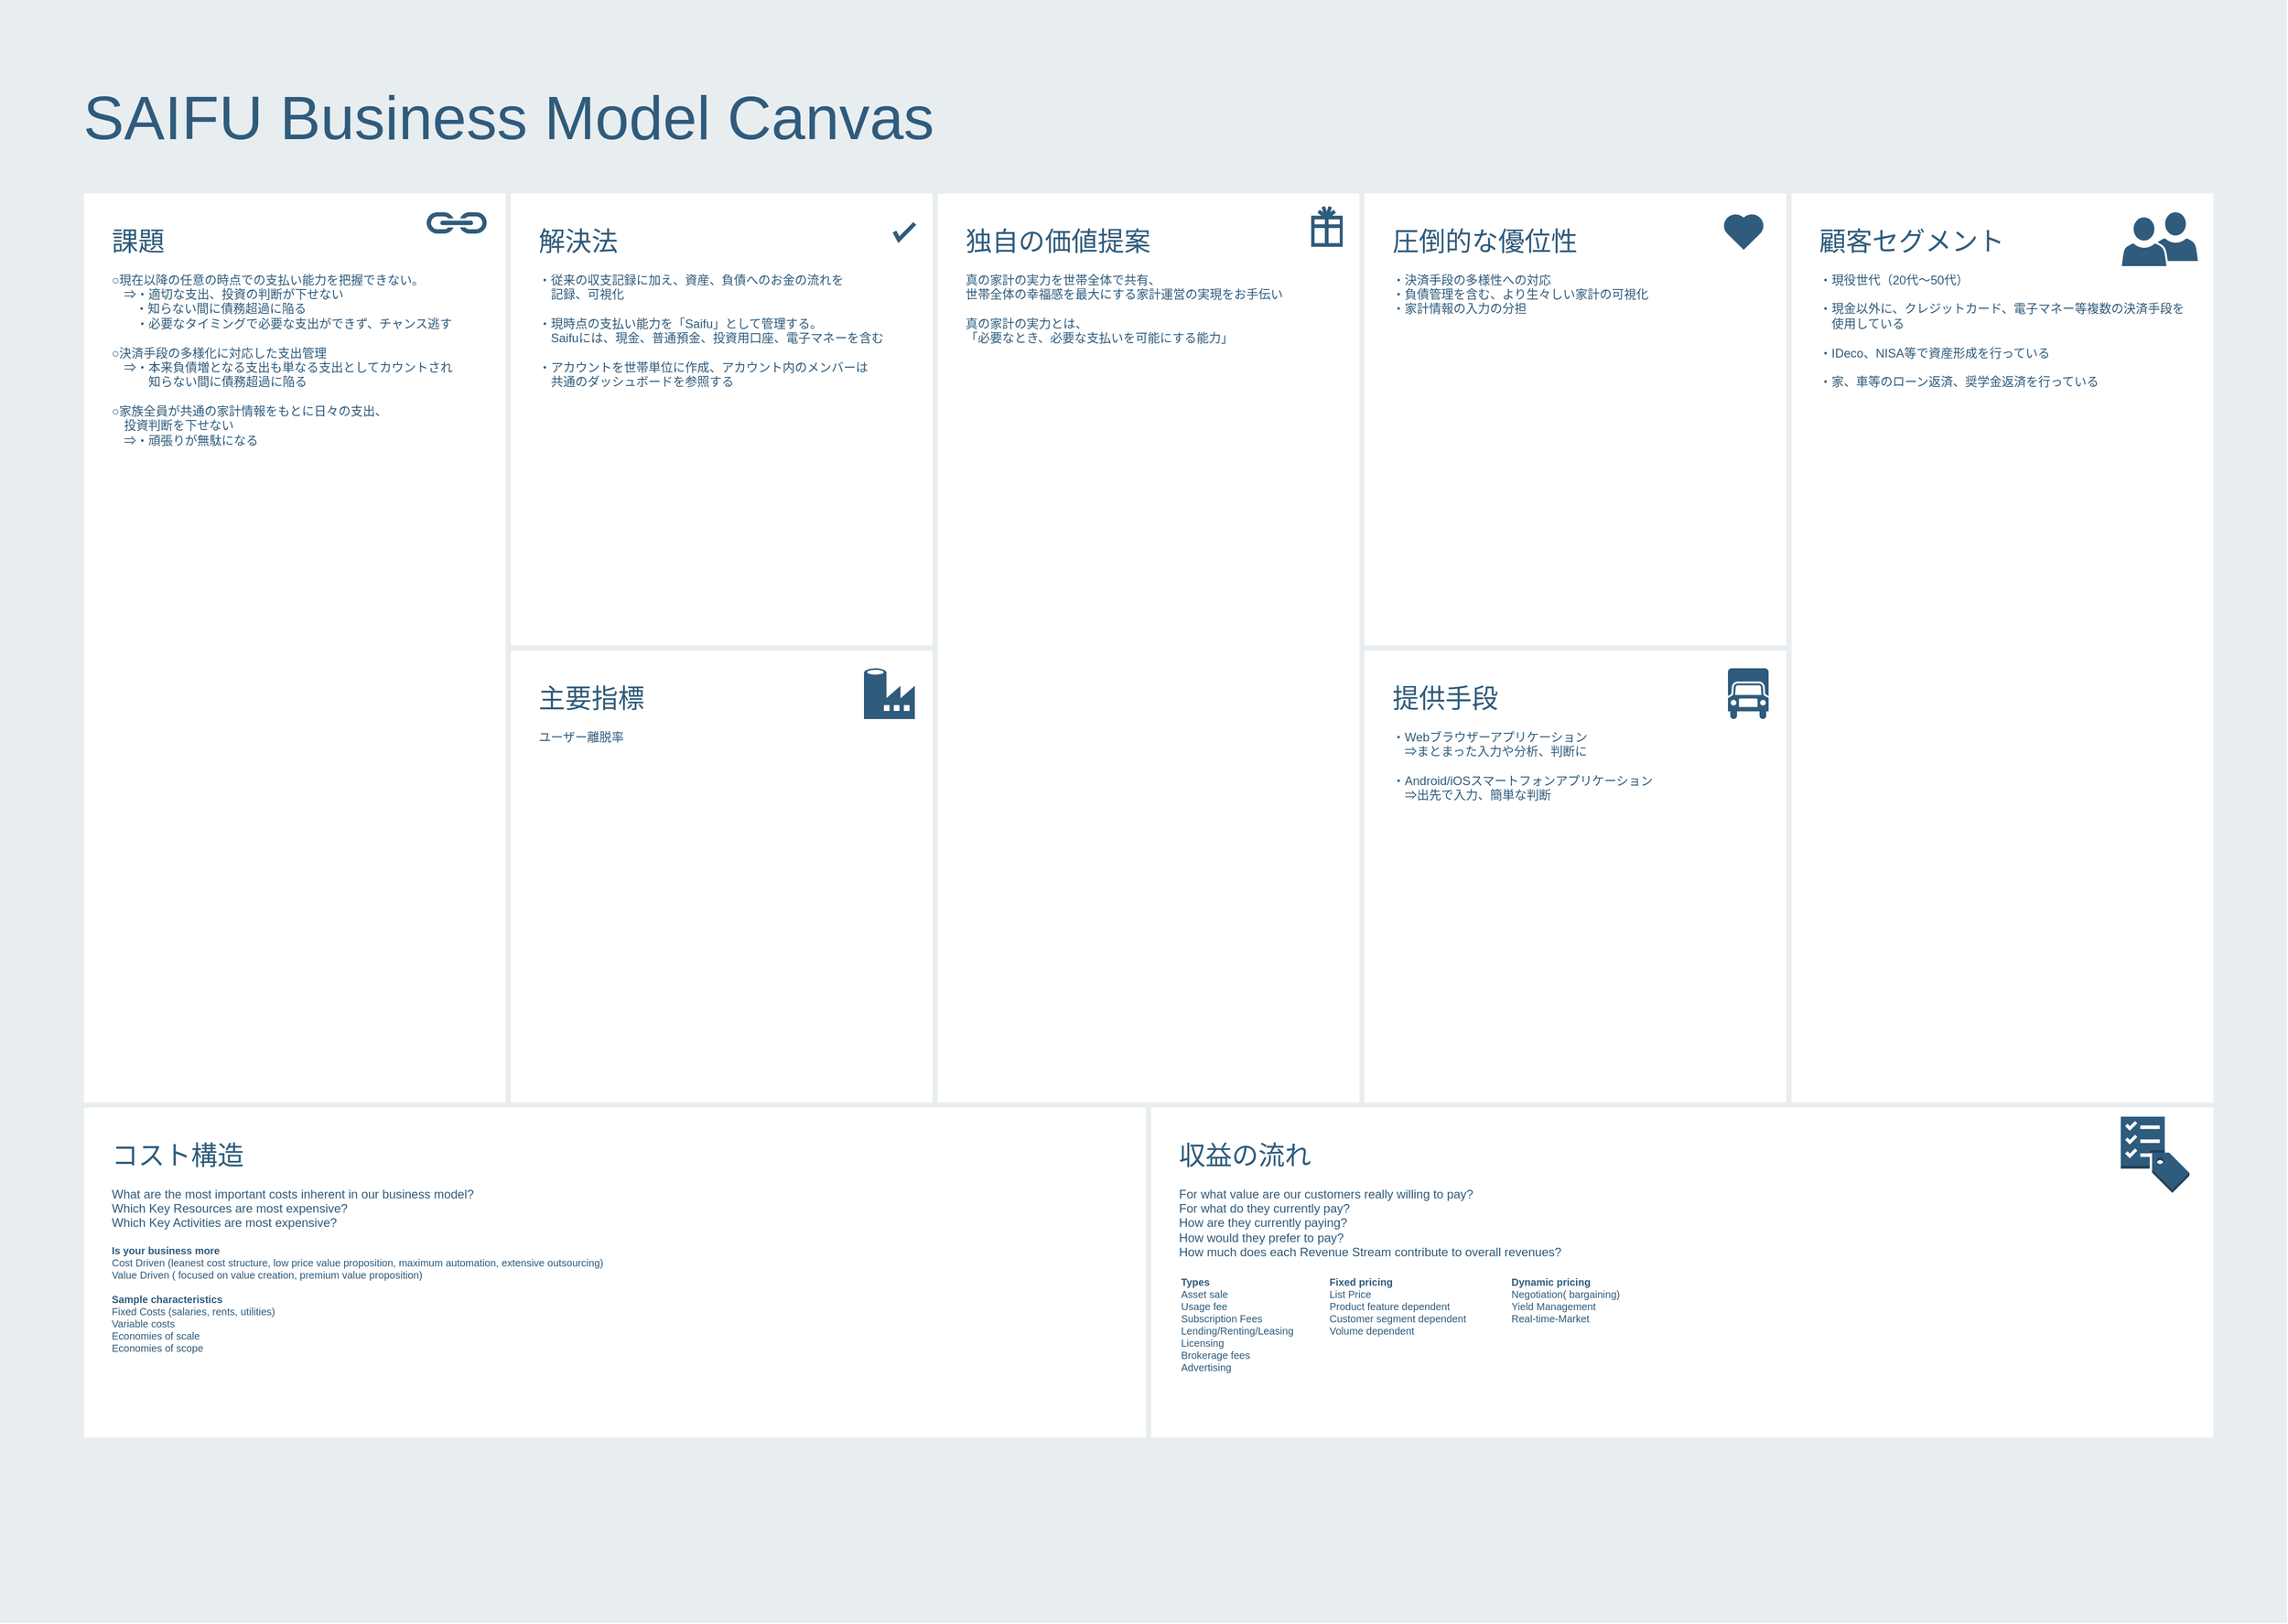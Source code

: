 <mxfile pages="3">
    <diagram id="PXbgpaWx_zOb6CSULYio" name="LeanCanvas">
        <mxGraphModel dx="1342" dy="499" grid="1" gridSize="10" guides="1" tooltips="1" connect="1" arrows="1" fold="1" page="1" pageScale="1" pageWidth="1169" pageHeight="827" math="0" shadow="0">
            <root>
                <mxCell id="Wdu5Wqdw0A0nMoDMASuV-0"/>
                <mxCell id="Wdu5Wqdw0A0nMoDMASuV-1" parent="Wdu5Wqdw0A0nMoDMASuV-0"/>
                <mxCell id="ozSw9ZhxZVdoF7WeQp9g-0" value="" style="rounded=0;whiteSpace=wrap;html=1;shadow=0;labelBackgroundColor=none;strokeColor=none;strokeWidth=3;fillColor=#e8edf0;fontSize=60;fontColor=#2F5B7C;align=left;" parent="Wdu5Wqdw0A0nMoDMASuV-1" vertex="1">
                    <mxGeometry x="20" y="20" width="2250" height="1598" as="geometry"/>
                </mxCell>
                <mxCell id="ozSw9ZhxZVdoF7WeQp9g-1" value="&lt;div style=&quot;font-size: 26px&quot;&gt;圧倒的な優位性&lt;/div&gt;&lt;div&gt;&lt;br&gt;&lt;/div&gt;&lt;div&gt;・決済手段の多様性への対応&lt;/div&gt;&lt;div&gt;・負債管理を含む、より生々しい家計の可視化&lt;/div&gt;&lt;div&gt;・家計情報の入力の分担&lt;/div&gt;&lt;div&gt;&lt;br&gt;&lt;/div&gt;" style="rounded=0;whiteSpace=wrap;html=1;shadow=0;labelBackgroundColor=none;strokeColor=#e8edf0;strokeWidth=5;fillColor=#ffffff;fontSize=12;fontColor=#2F5B7C;align=left;verticalAlign=top;spacing=30;" parent="Wdu5Wqdw0A0nMoDMASuV-1" vertex="1">
                    <mxGeometry x="1360" y="208" width="420" height="450" as="geometry"/>
                </mxCell>
                <mxCell id="ozSw9ZhxZVdoF7WeQp9g-2" value="&lt;font&gt;&lt;span style=&quot;font-size: 26px&quot;&gt;課題&lt;/span&gt;&lt;/font&gt;&lt;font style=&quot;font-size: 12px&quot;&gt;&lt;br&gt;&lt;br&gt;○現在以降の任意の時点での支払い能力を把握できない。&lt;br&gt;　⇒・適切な支出、投資の判断が下せない&lt;br&gt;&amp;nbsp; &amp;nbsp; &amp;nbsp; &amp;nbsp;・知らない間に債務超過に陥る&lt;br&gt;　　・必要なタイミングで必要な支出ができず、チャンス逃す&lt;br&gt;&lt;br&gt;○決済手段の多様化に対応した支出管理&lt;br&gt;　⇒・本来負債増となる支出も単なる支出としてカウントされ&lt;br&gt;　　　知らない間に債務超過に陥る&lt;br&gt;&lt;br&gt;○家族全員が共通の家計情報をもとに日々の支出、&lt;br&gt;　投資判断を下せない&lt;br&gt;　⇒・頑張りが無駄になる&lt;br&gt;&lt;/font&gt;" style="rounded=0;whiteSpace=wrap;html=1;shadow=0;labelBackgroundColor=none;strokeColor=#e8edf0;strokeWidth=5;fillColor=#ffffff;fontSize=12;fontColor=#2F5B7C;align=left;verticalAlign=top;spacing=30;" parent="Wdu5Wqdw0A0nMoDMASuV-1" vertex="1">
                    <mxGeometry x="100" y="208" width="420" height="900" as="geometry"/>
                </mxCell>
                <mxCell id="ozSw9ZhxZVdoF7WeQp9g-3" value="&lt;font&gt;&lt;span style=&quot;font-size: 26px&quot;&gt;解決法&lt;/span&gt;&lt;br style=&quot;font-size: 12px&quot;&gt;&lt;/font&gt;&lt;font&gt;&lt;br style=&quot;font-size: 12px&quot;&gt;&lt;div&gt;・従来の収支記録に加え、資産、負債へのお金の流れを&lt;/div&gt;&lt;div&gt;　記録、&lt;span&gt;可視化&lt;/span&gt;&lt;/div&gt;&lt;div&gt;&lt;span&gt;&lt;br&gt;&lt;/span&gt;&lt;/div&gt;&lt;div&gt;&lt;span&gt;・&lt;/span&gt;&lt;span&gt;現時点の支払い能力を「Saifu」として管理する。&lt;/span&gt;&lt;/div&gt;&lt;div&gt;&lt;span&gt;　Saifuには、現金、普通預金、投資用口座、電子マネーを含む&lt;/span&gt;&lt;/div&gt;&lt;div&gt;&lt;span&gt;&lt;br&gt;&lt;/span&gt;&lt;/div&gt;&lt;div&gt;・アカウントを世帯単位に作成、アカウント内のメンバーは&lt;/div&gt;&lt;div&gt;　共通のダッシュボードを参照する&lt;/div&gt;&lt;div&gt;&lt;span&gt;&lt;br&gt;&lt;/span&gt;&lt;/div&gt;&lt;div&gt;&lt;span&gt;&lt;br&gt;&lt;/span&gt;&lt;/div&gt;&lt;/font&gt;&lt;div&gt;&lt;br&gt;&lt;/div&gt;" style="rounded=0;whiteSpace=wrap;html=1;shadow=0;labelBackgroundColor=none;strokeColor=#e8edf0;strokeWidth=5;fillColor=#ffffff;fontSize=12;fontColor=#2F5B7C;align=left;verticalAlign=top;spacing=30;" parent="Wdu5Wqdw0A0nMoDMASuV-1" vertex="1">
                    <mxGeometry x="520" y="208" width="420" height="450" as="geometry"/>
                </mxCell>
                <mxCell id="ozSw9ZhxZVdoF7WeQp9g-4" value="&lt;div&gt;&lt;span style=&quot;font-size: 26px&quot;&gt;主要指標&lt;/span&gt;&lt;/div&gt;&lt;div&gt;&lt;br&gt;&lt;/div&gt;&lt;div&gt;ユーザー離脱率&lt;/div&gt;&lt;div&gt;&lt;br&gt;&lt;/div&gt;" style="rounded=0;whiteSpace=wrap;html=1;shadow=0;labelBackgroundColor=none;strokeColor=#e8edf0;strokeWidth=5;fillColor=#ffffff;fontSize=12;fontColor=#2F5B7C;align=left;verticalAlign=top;spacing=30;" parent="Wdu5Wqdw0A0nMoDMASuV-1" vertex="1">
                    <mxGeometry x="520" y="658" width="420" height="450" as="geometry"/>
                </mxCell>
                <mxCell id="ozSw9ZhxZVdoF7WeQp9g-5" value="&lt;div style=&quot;font-size: 26px&quot;&gt;独自の価値提案&lt;/div&gt;&lt;div&gt;&lt;br&gt;&lt;/div&gt;&lt;div&gt;真の家計の実力を世帯全体で共有、&lt;/div&gt;&lt;div&gt;世帯全体の幸福感を最大にする家計運営の実現をお手伝い&lt;/div&gt;&lt;div&gt;&lt;br&gt;&lt;/div&gt;&lt;div&gt;真の家計の実力とは、&lt;/div&gt;&lt;div&gt;「必要なとき、必要な支払いを可能にする能力」&lt;/div&gt;&lt;div&gt;&lt;br&gt;&lt;/div&gt;" style="rounded=0;whiteSpace=wrap;html=1;shadow=0;labelBackgroundColor=none;strokeColor=#e8edf0;strokeWidth=5;fillColor=#ffffff;fontSize=12;fontColor=#2F5B7C;align=left;verticalAlign=top;spacing=30;" parent="Wdu5Wqdw0A0nMoDMASuV-1" vertex="1">
                    <mxGeometry x="940" y="208" width="420" height="900" as="geometry"/>
                </mxCell>
                <mxCell id="ozSw9ZhxZVdoF7WeQp9g-6" value="&lt;div&gt;&lt;span style=&quot;font-size: 26px&quot;&gt;顧客セグメント&lt;/span&gt;&lt;/div&gt;&lt;div&gt;&lt;br&gt;&lt;/div&gt;&lt;div&gt;&lt;div&gt;・現役世代（20代〜50代）&lt;/div&gt;&lt;div&gt;&lt;br&gt;&lt;/div&gt;&lt;div&gt;・現金以外に、クレジットカード、電子マネー等複数の決済手段を&lt;/div&gt;&lt;div&gt;　使用している&lt;/div&gt;&lt;div&gt;&lt;br&gt;&lt;/div&gt;&lt;div&gt;・IDeco、NISA等で資産形成を行っている&lt;/div&gt;&lt;div&gt;&lt;br&gt;&lt;/div&gt;&lt;div&gt;・家、車等のローン返済、奨学金返済を行っている&lt;/div&gt;&lt;div&gt;&lt;br&gt;&lt;/div&gt;&lt;/div&gt;" style="rounded=0;whiteSpace=wrap;html=1;shadow=0;labelBackgroundColor=none;strokeColor=#e8edf0;strokeWidth=5;fillColor=#ffffff;fontSize=12;fontColor=#2F5B7C;align=left;verticalAlign=top;spacing=30;" parent="Wdu5Wqdw0A0nMoDMASuV-1" vertex="1">
                    <mxGeometry x="1780" y="208" width="420" height="900" as="geometry"/>
                </mxCell>
                <mxCell id="ozSw9ZhxZVdoF7WeQp9g-7" value="&lt;div&gt;&lt;span style=&quot;font-size: 26px&quot;&gt;提供手段&lt;/span&gt;&lt;/div&gt;&lt;div&gt;&lt;br&gt;&lt;/div&gt;&lt;div&gt;・Webブラウザーアプリケーション&lt;/div&gt;&lt;div&gt;　⇒まとまった入力や分析、判断に&lt;/div&gt;&lt;div&gt;&lt;br&gt;&lt;/div&gt;&lt;div&gt;・Android/iOSスマートフォンアプリケーション&lt;/div&gt;&lt;div&gt;　⇒出先で入力、簡単な判断&lt;/div&gt;" style="rounded=0;whiteSpace=wrap;html=1;shadow=0;labelBackgroundColor=none;strokeColor=#e8edf0;strokeWidth=5;fillColor=#ffffff;fontSize=12;fontColor=#2F5B7C;align=left;verticalAlign=top;spacing=30;" parent="Wdu5Wqdw0A0nMoDMASuV-1" vertex="1">
                    <mxGeometry x="1360" y="658" width="420" height="450" as="geometry"/>
                </mxCell>
                <mxCell id="ozSw9ZhxZVdoF7WeQp9g-8" value="&lt;div style=&quot;font-size: 26px&quot;&gt;コスト構造&lt;/div&gt;&lt;div&gt;&lt;br&gt;&lt;/div&gt;&lt;div&gt;What are the most important costs inherent in our business model?&lt;/div&gt;&lt;div&gt;Which Key Resources are most expensive?&lt;/div&gt;&lt;div&gt;Which Key Activities are most expensive?&lt;/div&gt;&lt;div&gt;&lt;br&gt;&lt;/div&gt;&lt;div style=&quot;font-size: 10px&quot;&gt;&lt;font style=&quot;font-size: 10px&quot;&gt;&lt;b&gt;Is your business more&lt;/b&gt;&lt;/font&gt;&lt;/div&gt;&lt;div style=&quot;font-size: 10px&quot;&gt;&lt;font style=&quot;font-size: 10px&quot;&gt;Cost Driven (leanest cost structure, low price value proposition, maximum automation, extensive outsourcing)&lt;/font&gt;&lt;/div&gt;&lt;div style=&quot;font-size: 10px&quot;&gt;&lt;font style=&quot;font-size: 10px&quot;&gt;Value Driven ( focused on value creation, premium value proposition)&lt;/font&gt;&lt;/div&gt;&lt;div style=&quot;font-size: 10px&quot;&gt;&lt;font style=&quot;font-size: 10px&quot;&gt;&lt;br&gt;&lt;/font&gt;&lt;/div&gt;&lt;div style=&quot;font-size: 10px&quot;&gt;&lt;font style=&quot;font-size: 10px&quot;&gt;&lt;b&gt;Sample characteristics&lt;/b&gt;&lt;/font&gt;&lt;/div&gt;&lt;div style=&quot;font-size: 10px&quot;&gt;&lt;font style=&quot;font-size: 10px&quot;&gt;Fixed Costs (salaries, rents, utilities)&lt;/font&gt;&lt;/div&gt;&lt;div style=&quot;font-size: 10px&quot;&gt;&lt;font style=&quot;font-size: 10px&quot;&gt;Variable costs&lt;/font&gt;&lt;/div&gt;&lt;div style=&quot;font-size: 10px&quot;&gt;&lt;font style=&quot;font-size: 10px&quot;&gt;Economies of scale&lt;/font&gt;&lt;/div&gt;&lt;div style=&quot;font-size: 10px&quot;&gt;&lt;font style=&quot;font-size: 10px&quot;&gt;Economies of scope&lt;/font&gt;&lt;/div&gt;" style="rounded=0;whiteSpace=wrap;html=1;shadow=0;labelBackgroundColor=none;strokeColor=#e8edf0;strokeWidth=5;fillColor=#ffffff;fontSize=12;fontColor=#2F5B7C;align=left;verticalAlign=top;spacing=30;" parent="Wdu5Wqdw0A0nMoDMASuV-1" vertex="1">
                    <mxGeometry x="100" y="1108" width="1050" height="330" as="geometry"/>
                </mxCell>
                <mxCell id="ozSw9ZhxZVdoF7WeQp9g-9" value="&lt;div style=&quot;font-size: 26px&quot;&gt;収益の流れ&lt;/div&gt;&lt;div&gt;&lt;br&gt;&lt;/div&gt;&lt;div&gt;For what value are our customers really willing to pay?&lt;/div&gt;&lt;div&gt;For what do they currently pay?&lt;/div&gt;&lt;div&gt;How are they currently paying?&lt;/div&gt;&lt;div&gt;How would they prefer to pay?&lt;/div&gt;&lt;div&gt;How much does each Revenue Stream contribute to overall revenues?&lt;/div&gt;" style="rounded=0;whiteSpace=wrap;html=1;shadow=0;labelBackgroundColor=none;strokeColor=#e8edf0;strokeWidth=5;fillColor=#ffffff;fontSize=12;fontColor=#2F5B7C;align=left;verticalAlign=top;spacing=30;" parent="Wdu5Wqdw0A0nMoDMASuV-1" vertex="1">
                    <mxGeometry x="1150" y="1108" width="1050" height="330" as="geometry"/>
                </mxCell>
                <mxCell id="ozSw9ZhxZVdoF7WeQp9g-10" value="SAIFU Business Model Canvas" style="text;html=1;resizable=0;points=[];autosize=1;align=left;verticalAlign=top;spacingTop=-4;fontSize=60;fontColor=#2F5B7C;" parent="Wdu5Wqdw0A0nMoDMASuV-1" vertex="1">
                    <mxGeometry x="100" y="98" width="850" height="70" as="geometry"/>
                </mxCell>
                <mxCell id="ozSw9ZhxZVdoF7WeQp9g-11" value="" style="html=1;verticalLabelPosition=bottom;labelBackgroundColor=#ffffff;verticalAlign=top;shadow=0;dashed=0;strokeWidth=4;shape=mxgraph.ios7.misc.check;strokeColor=#2F5B7C;fillColor=#ffffff;gradientColor=none;fontSize=12;fontColor=#2F5B7C;align=left;" parent="Wdu5Wqdw0A0nMoDMASuV-1" vertex="1">
                    <mxGeometry x="900" y="240" width="20" height="16" as="geometry"/>
                </mxCell>
                <mxCell id="ozSw9ZhxZVdoF7WeQp9g-12" value="" style="shape=mxgraph.signs.travel.present;html=1;fillColor=#2F5B7C;strokeColor=none;verticalLabelPosition=bottom;verticalAlign=top;align=center;shadow=0;labelBackgroundColor=none;fontSize=12;fontColor=#2F5B7C;" parent="Wdu5Wqdw0A0nMoDMASuV-1" vertex="1">
                    <mxGeometry x="1310" y="223" width="31" height="40" as="geometry"/>
                </mxCell>
                <mxCell id="ozSw9ZhxZVdoF7WeQp9g-13" value="" style="html=1;verticalLabelPosition=bottom;labelBackgroundColor=#ffffff;verticalAlign=top;strokeWidth=3;strokeColor=none;fillColor=#2F5B7C;shadow=0;dashed=0;shape=mxgraph.ios7.icons.heart;fontSize=12;fontColor=#2F5B7C;align=left;" parent="Wdu5Wqdw0A0nMoDMASuV-1" vertex="1">
                    <mxGeometry x="1715.0" y="230" width="41" height="36" as="geometry"/>
                </mxCell>
                <mxCell id="ozSw9ZhxZVdoF7WeQp9g-14" value="&lt;div style=&quot;font-size: 10px&quot;&gt;&lt;b&gt;Dynamic pricing&lt;/b&gt;&lt;/div&gt;&lt;div style=&quot;font-size: 10px&quot;&gt;Negotiation( bargaining)&lt;/div&gt;&lt;div style=&quot;font-size: 10px&quot;&gt;Yield Management&lt;/div&gt;&lt;div style=&quot;font-size: 10px&quot;&gt;Real-time-Market&lt;/div&gt;" style="text;html=1;resizable=0;points=[];autosize=1;align=left;verticalAlign=top;spacingTop=-4;fontSize=10;fontColor=#2F5B7C;" parent="Wdu5Wqdw0A0nMoDMASuV-1" vertex="1">
                    <mxGeometry x="1504.5" y="1274" width="120" height="50" as="geometry"/>
                </mxCell>
                <mxCell id="ozSw9ZhxZVdoF7WeQp9g-15" value="&lt;div style=&quot;font-size: 10px&quot;&gt;&lt;b&gt;Fixed pricing&lt;/b&gt;&lt;/div&gt;&lt;div style=&quot;font-size: 10px&quot;&gt;List Price&lt;/div&gt;&lt;div style=&quot;font-size: 10px&quot;&gt;Product feature dependent&lt;/div&gt;&lt;div style=&quot;font-size: 10px&quot;&gt;Customer segment dependent&lt;/div&gt;&lt;div style=&quot;font-size: 10px&quot;&gt;Volume dependent&lt;/div&gt;" style="text;html=1;resizable=0;points=[];autosize=1;align=left;verticalAlign=top;spacingTop=-4;fontSize=10;fontColor=#2F5B7C;" parent="Wdu5Wqdw0A0nMoDMASuV-1" vertex="1">
                    <mxGeometry x="1325.5" y="1274" width="150" height="60" as="geometry"/>
                </mxCell>
                <mxCell id="ozSw9ZhxZVdoF7WeQp9g-16" value="&lt;div style=&quot;font-size: 10px&quot;&gt;&lt;b&gt;Types&lt;/b&gt;&lt;/div&gt;&lt;div style=&quot;font-size: 10px&quot;&gt;Asset sale&lt;/div&gt;&lt;div style=&quot;font-size: 10px&quot;&gt;Usage fee&lt;/div&gt;&lt;div style=&quot;font-size: 10px&quot;&gt;Subscription Fees&lt;/div&gt;&lt;div style=&quot;font-size: 10px&quot;&gt;Lending/Renting/Leasing&lt;/div&gt;&lt;div style=&quot;font-size: 10px&quot;&gt;Licensing&lt;/div&gt;&lt;div style=&quot;font-size: 10px&quot;&gt;Brokerage fees&lt;/div&gt;&lt;div style=&quot;font-size: 10px&quot;&gt;Advertising&lt;/div&gt;" style="text;html=1;resizable=0;points=[];autosize=1;align=left;verticalAlign=top;spacingTop=-4;fontSize=10;fontColor=#2F5B7C;" parent="Wdu5Wqdw0A0nMoDMASuV-1" vertex="1">
                    <mxGeometry x="1180" y="1274" width="130" height="100" as="geometry"/>
                </mxCell>
                <mxCell id="ozSw9ZhxZVdoF7WeQp9g-17" value="" style="shadow=0;dashed=0;html=1;strokeColor=none;labelPosition=center;verticalLabelPosition=bottom;verticalAlign=top;shape=mxgraph.mscae.cloud.data_factory;fillColor=#2F5B7C;labelBackgroundColor=none;fontSize=10;fontColor=#2F5B7C;align=left;" parent="Wdu5Wqdw0A0nMoDMASuV-1" vertex="1">
                    <mxGeometry x="870" y="678" width="50" height="50" as="geometry"/>
                </mxCell>
                <mxCell id="ozSw9ZhxZVdoF7WeQp9g-18" value="" style="shape=mxgraph.signs.transportation.truck_6;html=1;fillColor=#2F5B7C;strokeColor=none;verticalLabelPosition=bottom;verticalAlign=top;align=center;shadow=0;labelBackgroundColor=none;fontSize=10;fontColor=#2F5B7C;aspect=fixed;" parent="Wdu5Wqdw0A0nMoDMASuV-1" vertex="1">
                    <mxGeometry x="1720" y="678" width="40" height="50" as="geometry"/>
                </mxCell>
                <mxCell id="ozSw9ZhxZVdoF7WeQp9g-19" value="" style="shape=image;html=1;verticalAlign=top;verticalLabelPosition=bottom;labelBackgroundColor=#ffffff;imageAspect=0;aspect=fixed;image=https://cdn4.iconfinder.com/data/icons/evil-icons-user-interface/64/price-128.png;shadow=0;strokeColor=#e8edf0;strokeWidth=3;fillColor=#2F5B7C;gradientColor=none;fontSize=10;fontColor=#2F5B7C;align=left;" parent="Wdu5Wqdw0A0nMoDMASuV-1" vertex="1">
                    <mxGeometry x="1084" y="1128" width="58" height="58" as="geometry"/>
                </mxCell>
                <mxCell id="ozSw9ZhxZVdoF7WeQp9g-20" value="" style="dashed=0;html=1;shape=mxgraph.aws3.checklist_cost;fillColor=#2F5B7C;gradientColor=none;shadow=0;labelBackgroundColor=none;strokeColor=none;strokeWidth=3;fontSize=10;fontColor=#2F5B7C;align=left;" parent="Wdu5Wqdw0A0nMoDMASuV-1" vertex="1">
                    <mxGeometry x="2106.5" y="1119.5" width="67.5" height="75" as="geometry"/>
                </mxCell>
                <mxCell id="ozSw9ZhxZVdoF7WeQp9g-21" value="" style="shadow=0;dashed=0;html=1;strokeColor=none;fillColor=#2F5B7C;labelPosition=center;verticalLabelPosition=bottom;verticalAlign=top;outlineConnect=0;shape=mxgraph.office.concepts.link;labelBackgroundColor=none;fontSize=10;fontColor=#000000;align=left;" parent="Wdu5Wqdw0A0nMoDMASuV-1" vertex="1">
                    <mxGeometry x="439" y="229" width="61" height="21" as="geometry"/>
                </mxCell>
                <mxCell id="ozSw9ZhxZVdoF7WeQp9g-22" value="" style="group" parent="Wdu5Wqdw0A0nMoDMASuV-1" vertex="1" connectable="0">
                    <mxGeometry x="2106.5" y="233" width="69" height="50" as="geometry"/>
                </mxCell>
                <mxCell id="ozSw9ZhxZVdoF7WeQp9g-23" value="" style="shadow=0;dashed=0;html=1;strokeColor=#FFFFFF;labelPosition=center;verticalLabelPosition=bottom;verticalAlign=top;outlineConnect=0;shape=mxgraph.office.users.user;fillColor=#2F5B7C;labelBackgroundColor=none;fontSize=10;fontColor=#000000;align=left;strokeWidth=2;" parent="ozSw9ZhxZVdoF7WeQp9g-22" vertex="1">
                    <mxGeometry x="31" y="-5" width="46" height="50" as="geometry"/>
                </mxCell>
                <mxCell id="ozSw9ZhxZVdoF7WeQp9g-24" value="" style="shadow=0;dashed=0;html=1;strokeColor=#FFFFFF;labelPosition=center;verticalLabelPosition=bottom;verticalAlign=top;outlineConnect=0;shape=mxgraph.office.users.user;fillColor=#2F5B7C;labelBackgroundColor=none;fontSize=10;fontColor=#000000;align=left;strokeWidth=2;" parent="ozSw9ZhxZVdoF7WeQp9g-22" vertex="1">
                    <mxGeometry width="46" height="50" as="geometry"/>
                </mxCell>
            </root>
        </mxGraphModel>
    </diagram>
    <diagram id="9fEFlt9d-dm433M7lzdT" name="UseCase">
        &#xa;        &#xa;&#xa;
        <mxGraphModel dx="1112" dy="620" grid="1" gridSize="10" guides="1" tooltips="1" connect="1" arrows="1" fold="1" page="1" pageScale="1" pageWidth="1169" pageHeight="827" math="0" shadow="0">
            &#xa;            &#xa;&#xa;
            <root>
                &#xa;                &#xa;&#xa;
                <mxCell id="z3kBNBNMOMFs_i7XtFFf-0"/>
                &#xa;                &#xa;&#xa;
                <mxCell id="z3kBNBNMOMFs_i7XtFFf-1" parent="z3kBNBNMOMFs_i7XtFFf-0"/>
                &#xa;                &#xa;&#xa;
            </root>
            &#xa;            &#xa;&#xa;
        </mxGraphModel>
        &#xa;        &#xa;&#xa;
    </diagram>
    <diagram id="ONdYT9s7rSgk7rah6Qt1" name="Architecture">
        &#xa;        &#xa;&#xa;
        <mxGraphModel dx="1112" dy="620" grid="1" gridSize="10" guides="1" tooltips="1" connect="1" arrows="1" fold="1" page="1" pageScale="1" pageWidth="1654" pageHeight="1169" math="0" shadow="0">
            &#xa;            &#xa;&#xa;
            <root>
                &#xa;                &#xa;&#xa;
                <mxCell id="bAZ_vhNBRbsB0IEPVNS5-0"/>
                &#xa;                &#xa;&#xa;
                <mxCell id="bAZ_vhNBRbsB0IEPVNS5-1" parent="bAZ_vhNBRbsB0IEPVNS5-0"/>
                &#xa;                &#xa;&#xa;
            </root>
            &#xa;            &#xa;&#xa;
        </mxGraphModel>
        &#xa;        &#xa;&#xa;
    </diagram>
    <diagram id="FkctUXYuM5iIVwWejlsI" name="ScreenTransition">
        &#xa;
        <mxGraphModel dx="1102" dy="499" grid="1" gridSize="10" guides="1" tooltips="1" connect="1" arrows="1" fold="1" page="1" pageScale="1" pageWidth="1169" pageHeight="1654" math="0" shadow="0">
            &#xa;
            <root>
                &#xa;
                <mxCell id="KirR_vz-1is4Dw7YNNzK-0"/>
                &#xa;
                <mxCell id="KirR_vz-1is4Dw7YNNzK-1" parent="KirR_vz-1is4Dw7YNNzK-0"/>
                &#xa;
                <mxCell id="KirR_vz-1is4Dw7YNNzK-19" style="edgeStyle=elbowEdgeStyle;rounded=0;orthogonalLoop=1;jettySize=auto;html=1;exitX=1;exitY=0.5;exitDx=0;exitDy=0;exitPerimeter=0;entryX=0;entryY=0.5;entryDx=0;entryDy=0;entryPerimeter=0;" parent="KirR_vz-1is4Dw7YNNzK-1" source="KirR_vz-1is4Dw7YNNzK-2" target="KirR_vz-1is4Dw7YNNzK-4" edge="1">
                    &#xa;
                    <mxGeometry relative="1" as="geometry"/>
                    &#xa;
                </mxCell>
                &#xa;
                <mxCell id="KirR_vz-1is4Dw7YNNzK-20" style="edgeStyle=none;rounded=0;orthogonalLoop=1;jettySize=auto;html=1;exitX=1;exitY=0.5;exitDx=0;exitDy=0;exitPerimeter=0;entryX=0;entryY=0.5;entryDx=0;entryDy=0;entryPerimeter=0;" parent="KirR_vz-1is4Dw7YNNzK-1" source="KirR_vz-1is4Dw7YNNzK-2" target="KirR_vz-1is4Dw7YNNzK-8" edge="1">
                    &#xa;
                    <mxGeometry relative="1" as="geometry"/>
                    &#xa;
                </mxCell>
                &#xa;
                <mxCell id="KirR_vz-1is4Dw7YNNzK-2" value="Landing Page" style="html=1;strokeColor=none;fillColor=#0079D6;labelPosition=center;verticalLabelPosition=middle;verticalAlign=top;align=center;fontSize=12;outlineConnect=0;spacingTop=-6;fontColor=#FFFFFF;shape=mxgraph.sitemap.page;" parent="KirR_vz-1is4Dw7YNNzK-1" vertex="1">
                    &#xa;
                    <mxGeometry x="120" y="340" width="120" height="70" as="geometry"/>
                    &#xa;
                </mxCell>
                &#xa;
                <mxCell id="KirR_vz-1is4Dw7YNNzK-4" value="SignIn" style="html=1;strokeColor=none;fillColor=#0079D6;labelPosition=center;verticalLabelPosition=middle;verticalAlign=top;align=center;fontSize=12;outlineConnect=0;spacingTop=-6;fontColor=#FFFFFF;shape=mxgraph.sitemap.login;" parent="KirR_vz-1is4Dw7YNNzK-1" vertex="1">
                    &#xa;
                    <mxGeometry x="320" y="490" width="120" height="70" as="geometry"/>
                    &#xa;
                </mxCell>
                &#xa;
                <mxCell id="KirR_vz-1is4Dw7YNNzK-5" value="Home" style="html=1;strokeColor=none;fillColor=#0079D6;labelPosition=center;verticalLabelPosition=middle;verticalAlign=top;align=center;fontSize=12;outlineConnect=0;spacingTop=-6;fontColor=#FFFFFF;shape=mxgraph.sitemap.home;" parent="KirR_vz-1is4Dw7YNNzK-1" vertex="1">
                    &#xa;
                    <mxGeometry x="520" y="490" width="120" height="70" as="geometry"/>
                    &#xa;
                </mxCell>
                &#xa;
                <mxCell id="KirR_vz-1is4Dw7YNNzK-6" value="Income Record Edit" style="html=1;strokeColor=none;fillColor=#0079D6;labelPosition=center;verticalLabelPosition=middle;verticalAlign=top;align=center;fontSize=12;outlineConnect=0;spacingTop=-6;fontColor=#FFFFFF;shape=mxgraph.sitemap.form;" parent="KirR_vz-1is4Dw7YNNzK-1" vertex="1">
                    &#xa;
                    <mxGeometry x="920" y="170" width="120" height="70" as="geometry"/>
                    &#xa;
                </mxCell>
                &#xa;
                <mxCell id="KirR_vz-1is4Dw7YNNzK-7" value="Income Dashboard" style="html=1;strokeColor=none;fillColor=#0079D6;labelPosition=center;verticalLabelPosition=middle;verticalAlign=top;align=center;fontSize=12;outlineConnect=0;spacingTop=-6;fontColor=#FFFFFF;shape=mxgraph.sitemap.chart;" parent="KirR_vz-1is4Dw7YNNzK-1" vertex="1">
                    &#xa;
                    <mxGeometry x="720" y="124" width="120" height="70" as="geometry"/>
                    &#xa;
                </mxCell>
                &#xa;
                <mxCell id="KirR_vz-1is4Dw7YNNzK-8" value="SignUp" style="html=1;strokeColor=none;fillColor=#0079D6;labelPosition=center;verticalLabelPosition=middle;verticalAlign=top;align=center;fontSize=12;outlineConnect=0;spacingTop=-6;fontColor=#FFFFFF;shape=mxgraph.sitemap.form;" parent="KirR_vz-1is4Dw7YNNzK-1" vertex="1">
                    &#xa;
                    <mxGeometry x="320" y="340" width="120" height="70" as="geometry"/>
                    &#xa;
                </mxCell>
                &#xa;
                <mxCell id="KirR_vz-1is4Dw7YNNzK-9" value="Expense Category Edit" style="html=1;strokeColor=none;fillColor=#0079D6;labelPosition=center;verticalLabelPosition=middle;verticalAlign=top;align=center;fontSize=12;outlineConnect=0;spacingTop=-6;fontColor=#FFFFFF;shape=mxgraph.sitemap.form;" parent="KirR_vz-1is4Dw7YNNzK-1" vertex="1">
                    &#xa;
                    <mxGeometry x="920" y="260" width="120" height="70" as="geometry"/>
                    &#xa;
                </mxCell>
                &#xa;
                <mxCell id="KirR_vz-1is4Dw7YNNzK-10" value="Expense Dashboard" style="html=1;strokeColor=none;fillColor=#0079D6;labelPosition=center;verticalLabelPosition=middle;verticalAlign=top;align=center;fontSize=12;outlineConnect=0;spacingTop=-6;fontColor=#FFFFFF;shape=mxgraph.sitemap.chart;" parent="KirR_vz-1is4Dw7YNNzK-1" vertex="1">
                    &#xa;
                    <mxGeometry x="720" y="300" width="120" height="70" as="geometry"/>
                    &#xa;
                </mxCell>
                &#xa;
                <mxCell id="KirR_vz-1is4Dw7YNNzK-11" value="Asset Item Edit" style="html=1;strokeColor=none;fillColor=#0079D6;labelPosition=center;verticalLabelPosition=middle;verticalAlign=top;align=center;fontSize=12;outlineConnect=0;spacingTop=-6;fontColor=#FFFFFF;shape=mxgraph.sitemap.form;" parent="KirR_vz-1is4Dw7YNNzK-1" vertex="1">
                    &#xa;
                    <mxGeometry x="920" y="640" width="120" height="70" as="geometry"/>
                    &#xa;
                </mxCell>
                &#xa;
                <mxCell id="KirR_vz-1is4Dw7YNNzK-12" value="Asset Dashboard" style="html=1;strokeColor=none;fillColor=#0079D6;labelPosition=center;verticalLabelPosition=middle;verticalAlign=top;align=center;fontSize=12;outlineConnect=0;spacingTop=-6;fontColor=#FFFFFF;shape=mxgraph.sitemap.chart;" parent="KirR_vz-1is4Dw7YNNzK-1" vertex="1">
                    &#xa;
                    <mxGeometry x="720" y="734" width="120" height="70" as="geometry"/>
                    &#xa;
                </mxCell>
                &#xa;
                <mxCell id="KirR_vz-1is4Dw7YNNzK-13" value="Debt Record Edit" style="html=1;strokeColor=none;fillColor=#0079D6;labelPosition=center;verticalLabelPosition=middle;verticalAlign=top;align=center;fontSize=12;outlineConnect=0;spacingTop=-6;fontColor=#FFFFFF;shape=mxgraph.sitemap.form;" parent="KirR_vz-1is4Dw7YNNzK-1" vertex="1">
                    &#xa;
                    <mxGeometry x="920" y="1103" width="120" height="70" as="geometry"/>
                    &#xa;
                </mxCell>
                &#xa;
                <mxCell id="KirR_vz-1is4Dw7YNNzK-14" value="Debt Dashboard" style="html=1;strokeColor=none;fillColor=#0079D6;labelPosition=center;verticalLabelPosition=middle;verticalAlign=top;align=center;fontSize=12;outlineConnect=0;spacingTop=-6;fontColor=#FFFFFF;shape=mxgraph.sitemap.chart;" parent="KirR_vz-1is4Dw7YNNzK-1" vertex="1">
                    &#xa;
                    <mxGeometry x="720" y="1013" width="120" height="70" as="geometry"/>
                    &#xa;
                </mxCell>
                &#xa;
                <mxCell id="KirR_vz-1is4Dw7YNNzK-15" value="Settings" style="html=1;strokeColor=none;fillColor=#0079D6;labelPosition=center;verticalLabelPosition=middle;verticalAlign=top;align=center;fontSize=12;outlineConnect=0;spacingTop=-6;fontColor=#FFFFFF;shape=mxgraph.sitemap.settings;" parent="KirR_vz-1is4Dw7YNNzK-1" vertex="1">
                    &#xa;
                    <mxGeometry x="720" y="1300" width="120" height="70" as="geometry"/>
                    &#xa;
                </mxCell>
                &#xa;
                <mxCell id="KirR_vz-1is4Dw7YNNzK-16" value="Saifu Record Edit" style="html=1;strokeColor=none;fillColor=#0079D6;labelPosition=center;verticalLabelPosition=middle;verticalAlign=top;align=center;fontSize=12;outlineConnect=0;spacingTop=-6;fontColor=#FFFFFF;shape=mxgraph.sitemap.form;" parent="KirR_vz-1is4Dw7YNNzK-1" vertex="1">
                    &#xa;
                    <mxGeometry x="920" y="540" width="120" height="70" as="geometry"/>
                    &#xa;
                </mxCell>
                &#xa;
                <mxCell id="KirR_vz-1is4Dw7YNNzK-17" value="Safiu Dashboard" style="html=1;strokeColor=none;fillColor=#0079D6;labelPosition=center;verticalLabelPosition=middle;verticalAlign=top;align=center;fontSize=12;outlineConnect=0;spacingTop=-6;fontColor=#FFFFFF;shape=mxgraph.sitemap.chart;" parent="KirR_vz-1is4Dw7YNNzK-1" vertex="1">
                    &#xa;
                    <mxGeometry x="720" y="490" width="120" height="70" as="geometry"/>
                    &#xa;
                </mxCell>
                &#xa;
                <mxCell id="KirR_vz-1is4Dw7YNNzK-21" style="edgeStyle=elbowEdgeStyle;rounded=0;orthogonalLoop=1;jettySize=auto;html=1;exitX=1;exitY=0.5;exitDx=0;exitDy=0;exitPerimeter=0;entryX=0;entryY=0.5;entryDx=0;entryDy=0;entryPerimeter=0;" parent="KirR_vz-1is4Dw7YNNzK-1" source="KirR_vz-1is4Dw7YNNzK-4" target="KirR_vz-1is4Dw7YNNzK-5" edge="1">
                    &#xa;
                    <mxGeometry relative="1" as="geometry">
                        &#xa;
                        <mxPoint x="230" y="425" as="sourcePoint"/>
                        &#xa;
                        <mxPoint x="310" y="535" as="targetPoint"/>
                        &#xa;
                    </mxGeometry>
                    &#xa;
                </mxCell>
                &#xa;
                <mxCell id="KirR_vz-1is4Dw7YNNzK-22" style="edgeStyle=elbowEdgeStyle;rounded=0;orthogonalLoop=1;jettySize=auto;html=1;exitX=1;exitY=0.5;exitDx=0;exitDy=0;exitPerimeter=0;entryX=0;entryY=0.5;entryDx=0;entryDy=0;entryPerimeter=0;" parent="KirR_vz-1is4Dw7YNNzK-1" source="KirR_vz-1is4Dw7YNNzK-5" target="KirR_vz-1is4Dw7YNNzK-15" edge="1">
                    &#xa;
                    <mxGeometry relative="1" as="geometry">
                        &#xa;
                        <mxPoint x="450" y="175" as="sourcePoint"/>
                        &#xa;
                        <mxPoint x="530" y="175" as="targetPoint"/>
                        &#xa;
                    </mxGeometry>
                    &#xa;
                </mxCell>
                &#xa;
                <mxCell id="KirR_vz-1is4Dw7YNNzK-23" style="edgeStyle=elbowEdgeStyle;rounded=0;orthogonalLoop=1;jettySize=auto;html=1;exitX=1;exitY=0.5;exitDx=0;exitDy=0;exitPerimeter=0;entryX=0;entryY=0.5;entryDx=0;entryDy=0;entryPerimeter=0;" parent="KirR_vz-1is4Dw7YNNzK-1" source="KirR_vz-1is4Dw7YNNzK-5" target="KirR_vz-1is4Dw7YNNzK-7" edge="1">
                    &#xa;
                    <mxGeometry relative="1" as="geometry">
                        &#xa;
                        <mxPoint x="650" y="175" as="sourcePoint"/>
                        &#xa;
                        <mxPoint x="730" y="754" as="targetPoint"/>
                        &#xa;
                    </mxGeometry>
                    &#xa;
                </mxCell>
                &#xa;
                <mxCell id="KirR_vz-1is4Dw7YNNzK-24" style="edgeStyle=elbowEdgeStyle;rounded=0;orthogonalLoop=1;jettySize=auto;html=1;exitX=1;exitY=0.5;exitDx=0;exitDy=0;exitPerimeter=0;entryX=0;entryY=0.5;entryDx=0;entryDy=0;entryPerimeter=0;" parent="KirR_vz-1is4Dw7YNNzK-1" source="KirR_vz-1is4Dw7YNNzK-7" target="KirR_vz-1is4Dw7YNNzK-6" edge="1">
                    &#xa;
                    <mxGeometry relative="1" as="geometry">
                        &#xa;
                        <mxPoint x="650" y="235" as="sourcePoint"/>
                        &#xa;
                        <mxPoint x="730" y="125" as="targetPoint"/>
                        &#xa;
                    </mxGeometry>
                    &#xa;
                </mxCell>
                &#xa;
                <mxCell id="KirR_vz-1is4Dw7YNNzK-25" style="edgeStyle=elbowEdgeStyle;rounded=0;orthogonalLoop=1;jettySize=auto;html=1;exitX=1;exitY=0.5;exitDx=0;exitDy=0;exitPerimeter=0;entryX=0;entryY=0.5;entryDx=0;entryDy=0;entryPerimeter=0;" parent="KirR_vz-1is4Dw7YNNzK-1" source="KirR_vz-1is4Dw7YNNzK-5" target="KirR_vz-1is4Dw7YNNzK-10" edge="1">
                    &#xa;
                    <mxGeometry relative="1" as="geometry">
                        &#xa;
                        <mxPoint x="650" y="175" as="sourcePoint"/>
                        &#xa;
                        <mxPoint x="730" y="65" as="targetPoint"/>
                        &#xa;
                    </mxGeometry>
                    &#xa;
                </mxCell>
                &#xa;
                <mxCell id="KirR_vz-1is4Dw7YNNzK-26" style="edgeStyle=elbowEdgeStyle;rounded=0;orthogonalLoop=1;jettySize=auto;html=1;exitX=1;exitY=0.5;exitDx=0;exitDy=0;exitPerimeter=0;entryX=0;entryY=0.5;entryDx=0;entryDy=0;entryPerimeter=0;" parent="KirR_vz-1is4Dw7YNNzK-1" source="KirR_vz-1is4Dw7YNNzK-10" target="KirR_vz-1is4Dw7YNNzK-9" edge="1">
                    &#xa;
                    <mxGeometry relative="1" as="geometry">
                        &#xa;
                        <mxPoint x="660" y="520" as="sourcePoint"/>
                        &#xa;
                        <mxPoint x="740" y="410" as="targetPoint"/>
                        &#xa;
                    </mxGeometry>
                    &#xa;
                </mxCell>
                &#xa;
                <mxCell id="KirR_vz-1is4Dw7YNNzK-27" style="edgeStyle=elbowEdgeStyle;rounded=0;orthogonalLoop=1;jettySize=auto;html=1;exitX=1;exitY=0.5;exitDx=0;exitDy=0;exitPerimeter=0;entryX=0;entryY=0.5;entryDx=0;entryDy=0;entryPerimeter=0;" parent="KirR_vz-1is4Dw7YNNzK-1" source="KirR_vz-1is4Dw7YNNzK-12" target="KirR_vz-1is4Dw7YNNzK-11" edge="1">
                    &#xa;
                    <mxGeometry relative="1" as="geometry">
                        &#xa;
                        <mxPoint x="850" y="585" as="sourcePoint"/>
                        &#xa;
                        <mxPoint x="930" y="585" as="targetPoint"/>
                        &#xa;
                    </mxGeometry>
                    &#xa;
                </mxCell>
                &#xa;
                <mxCell id="KirR_vz-1is4Dw7YNNzK-28" value="Asset Record Edit" style="html=1;strokeColor=none;fillColor=#0079D6;labelPosition=center;verticalLabelPosition=middle;verticalAlign=top;align=center;fontSize=12;outlineConnect=0;spacingTop=-6;fontColor=#FFFFFF;shape=mxgraph.sitemap.form;" parent="KirR_vz-1is4Dw7YNNzK-1" vertex="1">
                    &#xa;
                    <mxGeometry x="920" y="824" width="120" height="70" as="geometry"/>
                    &#xa;
                </mxCell>
                &#xa;
                <mxCell id="KirR_vz-1is4Dw7YNNzK-29" style="edgeStyle=elbowEdgeStyle;rounded=0;orthogonalLoop=1;jettySize=auto;html=1;exitX=1;exitY=0.5;exitDx=0;exitDy=0;exitPerimeter=0;entryX=0;entryY=0.5;entryDx=0;entryDy=0;entryPerimeter=0;" parent="KirR_vz-1is4Dw7YNNzK-1" source="KirR_vz-1is4Dw7YNNzK-12" target="KirR_vz-1is4Dw7YNNzK-28" edge="1">
                    &#xa;
                    <mxGeometry relative="1" as="geometry">
                        &#xa;
                        <mxPoint x="850" y="715" as="sourcePoint"/>
                        &#xa;
                        <mxPoint x="930" y="685" as="targetPoint"/>
                        &#xa;
                    </mxGeometry>
                    &#xa;
                </mxCell>
                &#xa;
                <mxCell id="KirR_vz-1is4Dw7YNNzK-30" style="edgeStyle=elbowEdgeStyle;rounded=0;orthogonalLoop=1;jettySize=auto;html=1;exitX=1;exitY=0.5;exitDx=0;exitDy=0;exitPerimeter=0;" parent="KirR_vz-1is4Dw7YNNzK-1" source="KirR_vz-1is4Dw7YNNzK-5" target="KirR_vz-1is4Dw7YNNzK-12" edge="1">
                    &#xa;
                    <mxGeometry relative="1" as="geometry">
                        &#xa;
                        <mxPoint x="650" y="175" as="sourcePoint"/>
                        &#xa;
                        <mxPoint x="730" y="175" as="targetPoint"/>
                        &#xa;
                    </mxGeometry>
                    &#xa;
                </mxCell>
                &#xa;
                <mxCell id="KirR_vz-1is4Dw7YNNzK-31" style="edgeStyle=elbowEdgeStyle;rounded=0;orthogonalLoop=1;jettySize=auto;html=1;exitX=1;exitY=0.5;exitDx=0;exitDy=0;exitPerimeter=0;entryX=0;entryY=0.5;entryDx=0;entryDy=0;entryPerimeter=0;" parent="KirR_vz-1is4Dw7YNNzK-1" source="KirR_vz-1is4Dw7YNNzK-5" target="KirR_vz-1is4Dw7YNNzK-14" edge="1">
                    &#xa;
                    <mxGeometry relative="1" as="geometry">
                        &#xa;
                        <mxPoint x="650" y="175" as="sourcePoint"/>
                        &#xa;
                        <mxPoint x="730" y="325" as="targetPoint"/>
                        &#xa;
                    </mxGeometry>
                    &#xa;
                </mxCell>
                &#xa;
                <mxCell id="KirR_vz-1is4Dw7YNNzK-32" value="Debt Item Edit" style="html=1;strokeColor=none;fillColor=#0079D6;labelPosition=center;verticalLabelPosition=middle;verticalAlign=top;align=center;fontSize=12;outlineConnect=0;spacingTop=-6;fontColor=#FFFFFF;shape=mxgraph.sitemap.form;" parent="KirR_vz-1is4Dw7YNNzK-1" vertex="1">
                    &#xa;
                    <mxGeometry x="920" y="920" width="120" height="70" as="geometry"/>
                    &#xa;
                </mxCell>
                &#xa;
                <mxCell id="KirR_vz-1is4Dw7YNNzK-33" style="edgeStyle=elbowEdgeStyle;rounded=0;orthogonalLoop=1;jettySize=auto;html=1;exitX=1;exitY=0.5;exitDx=0;exitDy=0;exitPerimeter=0;entryX=0;entryY=0.5;entryDx=0;entryDy=0;entryPerimeter=0;" parent="KirR_vz-1is4Dw7YNNzK-1" source="KirR_vz-1is4Dw7YNNzK-14" target="KirR_vz-1is4Dw7YNNzK-13" edge="1">
                    &#xa;
                    <mxGeometry relative="1" as="geometry">
                        &#xa;
                        <mxPoint x="850" y="825" as="sourcePoint"/>
                        &#xa;
                        <mxPoint x="930" y="775" as="targetPoint"/>
                        &#xa;
                    </mxGeometry>
                    &#xa;
                </mxCell>
                &#xa;
                <mxCell id="KirR_vz-1is4Dw7YNNzK-35" style="edgeStyle=elbowEdgeStyle;rounded=0;orthogonalLoop=1;jettySize=auto;html=1;exitX=1;exitY=0.5;exitDx=0;exitDy=0;exitPerimeter=0;entryX=0;entryY=0.5;entryDx=0;entryDy=0;entryPerimeter=0;" parent="KirR_vz-1is4Dw7YNNzK-1" source="KirR_vz-1is4Dw7YNNzK-14" target="KirR_vz-1is4Dw7YNNzK-32" edge="1">
                    &#xa;
                    <mxGeometry relative="1" as="geometry">
                        &#xa;
                        <mxPoint x="850" y="985" as="sourcePoint"/>
                        &#xa;
                        <mxPoint x="930" y="1065" as="targetPoint"/>
                        &#xa;
                    </mxGeometry>
                    &#xa;
                </mxCell>
                &#xa;
                <mxCell id="KirR_vz-1is4Dw7YNNzK-36" style="edgeStyle=elbowEdgeStyle;rounded=0;orthogonalLoop=1;jettySize=auto;html=1;exitX=1;exitY=0.5;exitDx=0;exitDy=0;exitPerimeter=0;entryX=0;entryY=0.5;entryDx=0;entryDy=0;entryPerimeter=0;" parent="KirR_vz-1is4Dw7YNNzK-1" source="KirR_vz-1is4Dw7YNNzK-5" target="KirR_vz-1is4Dw7YNNzK-17" edge="1">
                    &#xa;
                    <mxGeometry relative="1" as="geometry">
                        &#xa;
                        <mxPoint x="650" y="175" as="sourcePoint"/>
                        &#xa;
                        <mxPoint x="730" y="245" as="targetPoint"/>
                        &#xa;
                    </mxGeometry>
                    &#xa;
                </mxCell>
                &#xa;
                <mxCell id="KirR_vz-1is4Dw7YNNzK-37" value="Saifu Item Edit" style="html=1;strokeColor=none;fillColor=#0079D6;labelPosition=center;verticalLabelPosition=middle;verticalAlign=top;align=center;fontSize=12;outlineConnect=0;spacingTop=-6;fontColor=#FFFFFF;shape=mxgraph.sitemap.form;" parent="KirR_vz-1is4Dw7YNNzK-1" vertex="1">
                    &#xa;
                    <mxGeometry x="920" y="441" width="120" height="70" as="geometry"/>
                    &#xa;
                </mxCell>
                &#xa;
                <mxCell id="KirR_vz-1is4Dw7YNNzK-38" style="edgeStyle=elbowEdgeStyle;rounded=0;orthogonalLoop=1;jettySize=auto;html=1;exitX=1;exitY=0.5;exitDx=0;exitDy=0;exitPerimeter=0;entryX=0;entryY=0.5;entryDx=0;entryDy=0;entryPerimeter=0;" parent="KirR_vz-1is4Dw7YNNzK-1" source="KirR_vz-1is4Dw7YNNzK-17" target="KirR_vz-1is4Dw7YNNzK-37" edge="1">
                    &#xa;
                    <mxGeometry relative="1" as="geometry">
                        &#xa;
                        <mxPoint x="850" y="786" as="sourcePoint"/>
                        &#xa;
                        <mxPoint x="920" y="371" as="targetPoint"/>
                        &#xa;
                    </mxGeometry>
                    &#xa;
                </mxCell>
                &#xa;
                <mxCell id="KirR_vz-1is4Dw7YNNzK-39" style="edgeStyle=elbowEdgeStyle;rounded=0;orthogonalLoop=1;jettySize=auto;html=1;exitX=1;exitY=0.5;exitDx=0;exitDy=0;exitPerimeter=0;entryX=0;entryY=0.5;entryDx=0;entryDy=0;entryPerimeter=0;" parent="KirR_vz-1is4Dw7YNNzK-1" source="KirR_vz-1is4Dw7YNNzK-17" target="KirR_vz-1is4Dw7YNNzK-16" edge="1">
                    &#xa;
                    <mxGeometry relative="1" as="geometry">
                        &#xa;
                        <mxPoint x="850" y="431" as="sourcePoint"/>
                        &#xa;
                        <mxPoint x="930" y="371" as="targetPoint"/>
                        &#xa;
                    </mxGeometry>
                    &#xa;
                </mxCell>
                &#xa;
                <mxCell id="yqchFOUXIkmV3WQeSWd--1" value="Screen Transition for PC" style="text;strokeColor=none;fillColor=none;html=1;fontSize=24;fontStyle=1;verticalAlign=middle;align=center;" parent="KirR_vz-1is4Dw7YNNzK-1" vertex="1">
                    &#xa;
                    <mxGeometry x="40" y="20" width="300" height="40" as="geometry"/>
                    &#xa;
                </mxCell>
                &#xa;
                <mxCell id="yY0BU9oiwmHtdz42-Uuk-38" value="Asset Category Edit" style="html=1;strokeColor=none;fillColor=#0079D6;labelPosition=center;verticalLabelPosition=middle;verticalAlign=top;align=center;fontSize=12;outlineConnect=0;spacingTop=-6;fontColor=#FFFFFF;shape=mxgraph.sitemap.form;" parent="KirR_vz-1is4Dw7YNNzK-1" vertex="1">
                    &#xa;
                    <mxGeometry x="920" y="734" width="120" height="70" as="geometry"/>
                    &#xa;
                </mxCell>
                &#xa;
                <mxCell id="yY0BU9oiwmHtdz42-Uuk-39" value="Expense Record Edit" style="html=1;strokeColor=none;fillColor=#0079D6;labelPosition=center;verticalLabelPosition=middle;verticalAlign=top;align=center;fontSize=12;outlineConnect=0;spacingTop=-6;fontColor=#FFFFFF;shape=mxgraph.sitemap.form;" parent="KirR_vz-1is4Dw7YNNzK-1" vertex="1">
                    &#xa;
                    <mxGeometry x="920" y="350" width="120" height="70" as="geometry"/>
                    &#xa;
                </mxCell>
                &#xa;
                <mxCell id="yY0BU9oiwmHtdz42-Uuk-40" value="Income Category Edit" style="html=1;strokeColor=none;fillColor=#0079D6;labelPosition=center;verticalLabelPosition=middle;verticalAlign=top;align=center;fontSize=12;outlineConnect=0;spacingTop=-6;fontColor=#FFFFFF;shape=mxgraph.sitemap.form;" parent="KirR_vz-1is4Dw7YNNzK-1" vertex="1">
                    &#xa;
                    <mxGeometry x="920" y="80" width="120" height="70" as="geometry"/>
                    &#xa;
                </mxCell>
                &#xa;
                <mxCell id="yY0BU9oiwmHtdz42-Uuk-42" style="edgeStyle=elbowEdgeStyle;rounded=0;orthogonalLoop=1;jettySize=auto;html=1;exitX=1;exitY=0.5;exitDx=0;exitDy=0;exitPerimeter=0;entryX=0;entryY=0.5;entryDx=0;entryDy=0;entryPerimeter=0;" parent="KirR_vz-1is4Dw7YNNzK-1" source="KirR_vz-1is4Dw7YNNzK-7" target="yY0BU9oiwmHtdz42-Uuk-40" edge="1">
                    &#xa;
                    <mxGeometry relative="1" as="geometry">
                        &#xa;
                        <mxPoint x="650" y="290" as="sourcePoint"/>
                        &#xa;
                        <mxPoint x="730" y="125" as="targetPoint"/>
                        &#xa;
                    </mxGeometry>
                    &#xa;
                </mxCell>
                &#xa;
                <mxCell id="yY0BU9oiwmHtdz42-Uuk-43" style="edgeStyle=elbowEdgeStyle;rounded=0;orthogonalLoop=1;jettySize=auto;html=1;exitX=1;exitY=0.5;exitDx=0;exitDy=0;exitPerimeter=0;entryX=0;entryY=0.5;entryDx=0;entryDy=0;entryPerimeter=0;" parent="KirR_vz-1is4Dw7YNNzK-1" source="KirR_vz-1is4Dw7YNNzK-10" target="yY0BU9oiwmHtdz42-Uuk-39" edge="1">
                    &#xa;
                    <mxGeometry relative="1" as="geometry">
                        &#xa;
                        <mxPoint x="850" y="425" as="sourcePoint"/>
                        &#xa;
                        <mxPoint x="930" y="385" as="targetPoint"/>
                        &#xa;
                    </mxGeometry>
                    &#xa;
                </mxCell>
                &#xa;
                <mxCell id="yY0BU9oiwmHtdz42-Uuk-44" value="Member" style="html=1;strokeColor=none;fillColor=#0079D6;labelPosition=center;verticalLabelPosition=middle;verticalAlign=top;align=center;fontSize=12;outlineConnect=0;spacingTop=-6;fontColor=#FFFFFF;shape=mxgraph.sitemap.user;" parent="KirR_vz-1is4Dw7YNNzK-1" vertex="1">
                    &#xa;
                    <mxGeometry x="720" y="1200" width="120" height="70" as="geometry"/>
                    &#xa;
                </mxCell>
                &#xa;
                <mxCell id="yY0BU9oiwmHtdz42-Uuk-46" style="edgeStyle=elbowEdgeStyle;rounded=0;orthogonalLoop=1;jettySize=auto;html=1;exitX=1;exitY=0.5;exitDx=0;exitDy=0;exitPerimeter=0;entryX=0;entryY=0.5;entryDx=0;entryDy=0;entryPerimeter=0;" parent="KirR_vz-1is4Dw7YNNzK-1" source="KirR_vz-1is4Dw7YNNzK-5" target="yY0BU9oiwmHtdz42-Uuk-44" edge="1">
                    &#xa;
                    <mxGeometry relative="1" as="geometry">
                        &#xa;
                        <mxPoint x="650" y="290" as="sourcePoint"/>
                        &#xa;
                        <mxPoint x="730" y="616" as="targetPoint"/>
                        &#xa;
                    </mxGeometry>
                    &#xa;
                </mxCell>
                &#xa;
                <mxCell id="yY0BU9oiwmHtdz42-Uuk-47" style="edgeStyle=none;rounded=0;orthogonalLoop=1;jettySize=auto;html=1;entryX=1;entryY=0.5;entryDx=0;entryDy=0;entryPerimeter=0;" parent="KirR_vz-1is4Dw7YNNzK-1" source="KirR_vz-1is4Dw7YNNzK-5" target="KirR_vz-1is4Dw7YNNzK-5" edge="1">
                    &#xa;
                    <mxGeometry relative="1" as="geometry"/>
                    &#xa;
                </mxCell>
                &#xa;
                <mxCell id="yY0BU9oiwmHtdz42-Uuk-48" value="Debt Category Edit" style="html=1;strokeColor=none;fillColor=#0079D6;labelPosition=center;verticalLabelPosition=middle;verticalAlign=top;align=center;fontSize=12;outlineConnect=0;spacingTop=-6;fontColor=#FFFFFF;shape=mxgraph.sitemap.form;" parent="KirR_vz-1is4Dw7YNNzK-1" vertex="1">
                    &#xa;
                    <mxGeometry x="920" y="1013" width="120" height="70" as="geometry"/>
                    &#xa;
                </mxCell>
                &#xa;
                <mxCell id="yY0BU9oiwmHtdz42-Uuk-49" style="edgeStyle=elbowEdgeStyle;rounded=0;orthogonalLoop=1;jettySize=auto;html=1;exitX=1;exitY=0.5;exitDx=0;exitDy=0;exitPerimeter=0;entryX=0;entryY=0.5;entryDx=0;entryDy=0;entryPerimeter=0;" parent="KirR_vz-1is4Dw7YNNzK-1" source="KirR_vz-1is4Dw7YNNzK-14" target="yY0BU9oiwmHtdz42-Uuk-48" edge="1">
                    &#xa;
                    <mxGeometry relative="1" as="geometry">
                        &#xa;
                        <mxPoint x="850" y="1011" as="sourcePoint"/>
                        &#xa;
                        <mxPoint x="930" y="965" as="targetPoint"/>
                        &#xa;
                    </mxGeometry>
                    &#xa;
                </mxCell>
                &#xa;
                <mxCell id="yY0BU9oiwmHtdz42-Uuk-50" style="edgeStyle=elbowEdgeStyle;rounded=0;orthogonalLoop=1;jettySize=auto;html=1;exitX=1;exitY=0.5;exitDx=0;exitDy=0;exitPerimeter=0;entryX=0;entryY=0.5;entryDx=0;entryDy=0;entryPerimeter=0;" parent="KirR_vz-1is4Dw7YNNzK-1" source="KirR_vz-1is4Dw7YNNzK-12" target="yY0BU9oiwmHtdz42-Uuk-38" edge="1">
                    &#xa;
                    <mxGeometry relative="1" as="geometry">
                        &#xa;
                        <mxPoint x="850" y="771" as="sourcePoint"/>
                        &#xa;
                        <mxPoint x="930" y="685" as="targetPoint"/>
                        &#xa;
                    </mxGeometry>
                    &#xa;
                </mxCell>
                &#xa;
                <mxCell id="_q8Gks2oHwNZLCUBKRCA-0" value="InfoDetail" style="html=1;strokeColor=none;fillColor=#0079D6;labelPosition=center;verticalLabelPosition=middle;verticalAlign=top;align=center;fontSize=12;outlineConnect=0;spacingTop=-6;fontColor=#FFFFFF;shape=mxgraph.sitemap.info;" parent="KirR_vz-1is4Dw7YNNzK-1" vertex="1">
                    &#xa;
                    <mxGeometry x="120" y="490" width="120" height="70" as="geometry"/>
                    &#xa;
                </mxCell>
                &#xa;
                <mxCell id="_q8Gks2oHwNZLCUBKRCA-3" style="edgeStyle=elbowEdgeStyle;rounded=0;orthogonalLoop=1;jettySize=auto;html=1;exitX=0.5;exitY=1;exitDx=0;exitDy=0;exitPerimeter=0;entryX=0.5;entryY=0;entryDx=0;entryDy=0;entryPerimeter=0;" parent="KirR_vz-1is4Dw7YNNzK-1" source="KirR_vz-1is4Dw7YNNzK-2" target="_q8Gks2oHwNZLCUBKRCA-0" edge="1">
                    &#xa;
                    <mxGeometry relative="1" as="geometry">
                        &#xa;
                        <mxPoint x="250" y="385" as="sourcePoint"/>
                        &#xa;
                        <mxPoint x="330" y="535" as="targetPoint"/>
                        &#xa;
                    </mxGeometry>
                    &#xa;
                </mxCell>
                &#xa;
            </root>
            &#xa;
        </mxGraphModel>
        &#xa;
    </diagram>
    <diagram id="Hj4vD3cT--GmkRtwmyEO" name="LandingPage">
        <mxGraphModel dx="544" dy="499" grid="1" gridSize="10" guides="1" tooltips="1" connect="1" arrows="1" fold="1" page="1" pageScale="1" pageWidth="827" pageHeight="1169" math="0" shadow="0">
            <root>
                <mxCell id="iBt6NRr1QlVm1zGjb4wk-0"/>
                <mxCell id="iBt6NRr1QlVm1zGjb4wk-1" parent="iBt6NRr1QlVm1zGjb4wk-0"/>
                <mxCell id="m5dX6dCW3lnOc4q-6HqB-0" value="" style="strokeWidth=1;shadow=0;dashed=0;align=center;html=1;shape=mxgraph.mockup.containers.browserWindow;rSize=0;strokeColor=#666666;strokeColor2=#008cff;strokeColor3=#c4c4c4;mainText=,;recursiveResize=0;container=0;fillColor=#f5f5f5;fontColor=#333333;" parent="iBt6NRr1QlVm1zGjb4wk-1" vertex="1">
                    <mxGeometry x="30" y="40" width="770" height="1480" as="geometry"/>
                </mxCell>
                <mxCell id="m5dX6dCW3lnOc4q-6HqB-1" value="SAIFU" style="strokeWidth=1;shadow=0;dashed=0;align=center;html=1;shape=mxgraph.mockup.containers.anchor;fontSize=17;fontColor=#666666;align=left;" parent="iBt6NRr1QlVm1zGjb4wk-1" vertex="1">
                    <mxGeometry x="90" y="52" width="110" height="26" as="geometry"/>
                </mxCell>
                <mxCell id="m5dX6dCW3lnOc4q-6HqB-2" value="https://saifu-mlm.com" style="strokeWidth=1;shadow=0;dashed=0;align=center;html=1;shape=mxgraph.mockup.containers.anchor;rSize=0;fontSize=17;fontColor=#666666;align=left;" parent="iBt6NRr1QlVm1zGjb4wk-1" vertex="1">
                    <mxGeometry x="160" y="100" width="250" height="26" as="geometry"/>
                </mxCell>
                <mxCell id="m5dX6dCW3lnOc4q-6HqB-8" value="&lt;font style=&quot;font-size: 24px&quot; color=&quot;#000000&quot;&gt;SAIFU&lt;/font&gt;" style="html=1;shadow=0;dashed=0;fillColor=#d0cee2;strokeColor=#56517e;fontSize=16;align=left;spacing=2;spacingLeft=55;" parent="iBt6NRr1QlVm1zGjb4wk-1" vertex="1">
                    <mxGeometry x="30" y="150" width="770" height="60" as="geometry"/>
                </mxCell>
                <mxCell id="m5dX6dCW3lnOc4q-6HqB-10" value="" style="verticalLabelPosition=bottom;shadow=0;dashed=0;align=center;html=1;verticalAlign=top;strokeWidth=1;shape=mxgraph.mockup.graphics.simpleIcon;strokeColor=#999999;" parent="iBt6NRr1QlVm1zGjb4wk-1" vertex="1">
                    <mxGeometry x="40" y="160" width="40" height="40" as="geometry"/>
                </mxCell>
                <mxCell id="m5dX6dCW3lnOc4q-6HqB-12" value="ログイン" style="html=1;shadow=0;dashed=0;shape=mxgraph.bootstrap.rrect;rSize=5;strokeColor=none;strokeWidth=1;fillColor=#0085FC;fontColor=#FFFFFF;whiteSpace=wrap;align=center;verticalAlign=middle;spacingLeft=0;fontStyle=0;fontSize=16;spacing=5;" parent="iBt6NRr1QlVm1zGjb4wk-1" vertex="1">
                    <mxGeometry x="590" y="160" width="80" height="40" as="geometry"/>
                </mxCell>
                <mxCell id="m5dX6dCW3lnOc4q-6HqB-13" value="新規登録" style="html=1;shadow=0;dashed=0;shape=mxgraph.bootstrap.rrect;rSize=5;strokeColor=none;strokeWidth=1;fillColor=#33A64C;fontColor=#FFFFFF;whiteSpace=wrap;align=center;verticalAlign=middle;spacingLeft=0;fontStyle=0;fontSize=16;spacing=5;" parent="iBt6NRr1QlVm1zGjb4wk-1" vertex="1">
                    <mxGeometry x="690" y="160" width="90" height="40" as="geometry"/>
                </mxCell>
                <mxCell id="m5dX6dCW3lnOc4q-6HqB-20" value="" style="html=1;shadow=0;dashed=0;shape=mxgraph.bootstrap.rrect;rSize=5;strokeColor=#DEE2E6;html=1;whiteSpace=wrap;fillColor=#ffffff;fontColor=#0085FC;fontSize=14;" parent="iBt6NRr1QlVm1zGjb4wk-1" vertex="1">
                    <mxGeometry x="304" y="1166" width="220" height="30" as="geometry"/>
                </mxCell>
                <mxCell id="m5dX6dCW3lnOc4q-6HqB-21" value="Previous" style="strokeColor=inherit;fillColor=inherit;gradientColor=inherit;html=1;shadow=0;dashed=0;shape=mxgraph.bootstrap.leftButton;rSize=5;perimeter=none;whiteSpace=wrap;resizeHeight=1;fontColor=#6C767D;fontSize=14;" parent="m5dX6dCW3lnOc4q-6HqB-20" vertex="1">
                    <mxGeometry width="70" height="30" relative="1" as="geometry"/>
                </mxCell>
                <mxCell id="m5dX6dCW3lnOc4q-6HqB-22" value="1" style="strokeColor=inherit;fillColor=inherit;gradientColor=inherit;fontColor=inherit;html=1;shadow=0;dashed=0;perimeter=none;whiteSpace=wrap;resizeHeight=1;fontSize=14;" parent="m5dX6dCW3lnOc4q-6HqB-20" vertex="1">
                    <mxGeometry width="30" height="30" relative="1" as="geometry">
                        <mxPoint x="70" as="offset"/>
                    </mxGeometry>
                </mxCell>
                <mxCell id="m5dX6dCW3lnOc4q-6HqB-23" value="2" style="html=1;shadow=0;dashed=0;perimeter=none;whiteSpace=wrap;resizeHeight=1;fillColor=#0085FC;strokeColor=none;fontColor=#ffffff;fontSize=14;" parent="m5dX6dCW3lnOc4q-6HqB-20" vertex="1">
                    <mxGeometry width="30" height="30" relative="1" as="geometry">
                        <mxPoint x="100" as="offset"/>
                    </mxGeometry>
                </mxCell>
                <mxCell id="m5dX6dCW3lnOc4q-6HqB-24" value="3" style="strokeColor=inherit;fillColor=inherit;gradientColor=inherit;fontColor=inherit;html=1;shadow=0;dashed=0;perimeter=none;whiteSpace=wrap;resizeHeight=1;fontSize=14;" parent="m5dX6dCW3lnOc4q-6HqB-20" vertex="1">
                    <mxGeometry width="30" height="30" relative="1" as="geometry">
                        <mxPoint x="130" as="offset"/>
                    </mxGeometry>
                </mxCell>
                <mxCell id="m5dX6dCW3lnOc4q-6HqB-25" value="Next" style="strokeColor=inherit;fillColor=inherit;gradientColor=inherit;fontColor=inherit;html=1;shadow=0;dashed=0;shape=mxgraph.bootstrap.rightButton;rSize=5;perimeter=none;whiteSpace=wrap;resizeHeight=1;fontSize=14;" parent="m5dX6dCW3lnOc4q-6HqB-20" vertex="1">
                    <mxGeometry x="1" width="60" height="30" relative="1" as="geometry">
                        <mxPoint x="-60" as="offset"/>
                    </mxGeometry>
                </mxCell>
                <mxCell id="m5dX6dCW3lnOc4q-6HqB-29" value="Information" style="text;html=1;strokeColor=none;fillColor=none;align=left;verticalAlign=middle;whiteSpace=wrap;rounded=0;fontColor=#000000;fontSize=20;fontStyle=4" parent="iBt6NRr1QlVm1zGjb4wk-1" vertex="1">
                    <mxGeometry x="60" y="620" width="280" height="30" as="geometry"/>
                </mxCell>
                <mxCell id="m5dX6dCW3lnOc4q-6HqB-35" value="First slide" style="html=1;shadow=0;dashed=0;strokeColor=none;strokeWidth=1;fillColor=#777777;fontColor=#555555;whiteSpace=wrap;align=center;verticalAlign=middle;fontStyle=0;fontSize=40;" parent="iBt6NRr1QlVm1zGjb4wk-1" vertex="1">
                    <mxGeometry x="30" y="210" width="770" height="300" as="geometry"/>
                </mxCell>
                <mxCell id="m5dX6dCW3lnOc4q-6HqB-36" value="" style="html=1;verticalLabelPosition=bottom;labelBackgroundColor=#ffffff;verticalAlign=top;shadow=0;dashed=0;strokeWidth=4;shape=mxgraph.ios7.misc.more;strokeColor=#a0a0a0;" parent="m5dX6dCW3lnOc4q-6HqB-35" vertex="1">
                    <mxGeometry x="1" y="0.5" width="7" height="14" relative="1" as="geometry">
                        <mxPoint x="-50" y="-7" as="offset"/>
                    </mxGeometry>
                </mxCell>
                <mxCell id="m5dX6dCW3lnOc4q-6HqB-37" value="" style="flipH=1;html=1;verticalLabelPosition=bottom;labelBackgroundColor=#ffffff;verticalAlign=top;shadow=0;dashed=0;strokeWidth=4;shape=mxgraph.ios7.misc.more;strokeColor=#a0a0a0;" parent="m5dX6dCW3lnOc4q-6HqB-35" vertex="1">
                    <mxGeometry y="0.5" width="7" height="14" relative="1" as="geometry">
                        <mxPoint x="43" y="-7" as="offset"/>
                    </mxGeometry>
                </mxCell>
                <mxCell id="m5dX6dCW3lnOc4q-6HqB-42" value="" style="verticalLabelPosition=bottom;shadow=0;dashed=0;align=center;html=1;verticalAlign=top;strokeWidth=1;shape=mxgraph.mockup.graphics.simpleIcon;strokeColor=#999999;fontSize=20;fontColor=#000000;" parent="iBt6NRr1QlVm1zGjb4wk-1" vertex="1">
                    <mxGeometry x="182.5" y="1210" width="200" height="180" as="geometry"/>
                </mxCell>
                <mxCell id="m5dX6dCW3lnOc4q-6HqB-43" value="" style="verticalLabelPosition=bottom;shadow=0;dashed=0;align=center;html=1;verticalAlign=top;strokeWidth=1;shape=mxgraph.mockup.graphics.simpleIcon;strokeColor=#999999;fontSize=20;fontColor=#000000;" parent="iBt6NRr1QlVm1zGjb4wk-1" vertex="1">
                    <mxGeometry x="447.5" y="1210" width="200" height="180" as="geometry"/>
                </mxCell>
                <mxCell id="m5dX6dCW3lnOc4q-6HqB-44" value="" style="verticalLabelPosition=bottom;shadow=0;dashed=0;align=center;html=1;verticalAlign=top;strokeWidth=1;shape=mxgraph.mockup.graphics.simpleIcon;strokeColor=#999999;fontSize=20;fontColor=#000000;" parent="iBt6NRr1QlVm1zGjb4wk-1" vertex="1">
                    <mxGeometry x="60" y="530" width="710" height="80" as="geometry"/>
                </mxCell>
                <mxCell id="m5dX6dCW3lnOc4q-6HqB-46" value="Copyright SAIFU-MLM.com" style="text;html=1;strokeColor=none;fillColor=none;align=center;verticalAlign=middle;whiteSpace=wrap;rounded=0;fontSize=15;fontColor=#000000;" parent="iBt6NRr1QlVm1zGjb4wk-1" vertex="1">
                    <mxGeometry x="302" y="1490" width="226" height="20" as="geometry"/>
                </mxCell>
                <mxCell id="m5dX6dCW3lnOc4q-6HqB-52" value="" style="endArrow=none;html=1;fontSize=15;fontColor=#000000;" parent="iBt6NRr1QlVm1zGjb4wk-1" edge="1">
                    <mxGeometry width="50" height="50" relative="1" as="geometry">
                        <mxPoint x="340" y="1391" as="sourcePoint"/>
                        <mxPoint x="390" y="1341" as="targetPoint"/>
                    </mxGeometry>
                </mxCell>
                <mxCell id="m5dX6dCW3lnOc4q-6HqB-53" value="" style="endArrow=none;html=1;fontSize=15;fontColor=#000000;" parent="iBt6NRr1QlVm1zGjb4wk-1" edge="1">
                    <mxGeometry width="50" height="50" relative="1" as="geometry">
                        <mxPoint x="340" y="1391" as="sourcePoint"/>
                        <mxPoint x="390" y="1341" as="targetPoint"/>
                    </mxGeometry>
                </mxCell>
                <mxCell id="m5dX6dCW3lnOc4q-6HqB-54" value="" style="endArrow=none;html=1;fontSize=15;fontColor=#000000;strokeColor=#000000;" parent="iBt6NRr1QlVm1zGjb4wk-1" edge="1">
                    <mxGeometry width="50" height="50" relative="1" as="geometry">
                        <mxPoint x="30" y="1400" as="sourcePoint"/>
                        <mxPoint x="800" y="1400" as="targetPoint"/>
                    </mxGeometry>
                </mxCell>
                <mxCell id="m5dX6dCW3lnOc4q-6HqB-55" value="- Personal Money Literacy Mentor-" style="text;html=1;strokeColor=none;fillColor=none;align=center;verticalAlign=middle;whiteSpace=wrap;rounded=0;fontSize=15;fontColor=#000000;" parent="iBt6NRr1QlVm1zGjb4wk-1" vertex="1">
                    <mxGeometry x="158" y="170" width="260" height="20" as="geometry"/>
                </mxCell>
                <mxCell id="fVuSezLWEeaFf3ZiZcyR-5" value="" style="group" parent="iBt6NRr1QlVm1zGjb4wk-1" vertex="1" connectable="0">
                    <mxGeometry x="58" y="660" width="711" height="90" as="geometry"/>
                </mxCell>
                <mxCell id="fVuSezLWEeaFf3ZiZcyR-1" value="" style="html=1;shadow=1;dashed=0;shape=mxgraph.bootstrap.rrect;rSize=5;strokeColor=#DFDFDF;html=1;whiteSpace=wrap;fillColor=#ffffff;fontColor=#000000;verticalAlign=top;align=left;spacing=20;fontSize=14;spacingLeft=170;container=0;" parent="fVuSezLWEeaFf3ZiZcyR-5" vertex="1">
                    <mxGeometry width="711" height="90" as="geometry"/>
                </mxCell>
                <mxCell id="m5dX6dCW3lnOc4q-6HqB-40" value="64x64" style="strokeColor=none;html=1;whiteSpace=wrap;fillColor=#868E96;fontColor=#DEE2E6;" parent="fVuSezLWEeaFf3ZiZcyR-5" vertex="1">
                    <mxGeometry x="10" y="13" width="64" height="64" as="geometry"/>
                </mxCell>
                <mxCell id="m5dX6dCW3lnOc4q-6HqB-51" value="Primary" style="html=1;shadow=0;dashed=0;shape=mxgraph.bootstrap.rrect;rSize=5;strokeColor=none;strokeWidth=1;fillColor=#0085FC;fontColor=#FFFFFF;whiteSpace=wrap;align=left;verticalAlign=middle;spacingLeft=0;fontStyle=1;fontSize=14;spacing=5;" parent="fVuSezLWEeaFf3ZiZcyR-5" vertex="1">
                    <mxGeometry x="262" y="7" width="60" height="20" as="geometry"/>
                </mxCell>
                <mxCell id="m5dX6dCW3lnOc4q-6HqB-41" value="&lt;font style=&quot;font-size: 20px&quot;&gt;Media heading&lt;/font&gt;&lt;br&gt;Cras sit amet nibh libero, in gravida nulla. Nulla vel metus scelerisque ante sollicitudin. Cras purus odio, vestibulum in vulputate at, tempus viverra turpis. Fusce condimentum nunc ac nisi vulputate fringilla. Donec lacinia congue felis in faucibus." style="strokeColor=none;fillColor=none;fontColor=#000000;perimeter=none;whiteSpace=wrap;resizeWidth=1;align=left;spacing=2;fontSize=14;verticalAlign=top;html=1;" parent="fVuSezLWEeaFf3ZiZcyR-5" vertex="1">
                    <mxGeometry x="90" width="621" height="90" as="geometry"/>
                </mxCell>
                <mxCell id="fVuSezLWEeaFf3ZiZcyR-6" value="" style="group" parent="iBt6NRr1QlVm1zGjb4wk-1" vertex="1" connectable="0">
                    <mxGeometry x="58" y="760" width="711" height="90" as="geometry"/>
                </mxCell>
                <mxCell id="fVuSezLWEeaFf3ZiZcyR-7" value="" style="html=1;shadow=1;dashed=0;shape=mxgraph.bootstrap.rrect;rSize=5;strokeColor=#DFDFDF;html=1;whiteSpace=wrap;fillColor=#ffffff;fontColor=#000000;verticalAlign=top;align=left;spacing=20;fontSize=14;spacingLeft=170;container=0;" parent="fVuSezLWEeaFf3ZiZcyR-6" vertex="1">
                    <mxGeometry width="711" height="90" as="geometry"/>
                </mxCell>
                <mxCell id="fVuSezLWEeaFf3ZiZcyR-8" value="64x64" style="strokeColor=none;html=1;whiteSpace=wrap;fillColor=#868E96;fontColor=#DEE2E6;" parent="fVuSezLWEeaFf3ZiZcyR-6" vertex="1">
                    <mxGeometry x="10" y="13" width="64" height="64" as="geometry"/>
                </mxCell>
                <mxCell id="fVuSezLWEeaFf3ZiZcyR-9" value="Primary" style="html=1;shadow=0;dashed=0;shape=mxgraph.bootstrap.rrect;rSize=5;strokeColor=none;strokeWidth=1;fillColor=#0085FC;fontColor=#FFFFFF;whiteSpace=wrap;align=left;verticalAlign=middle;spacingLeft=0;fontStyle=1;fontSize=14;spacing=5;" parent="fVuSezLWEeaFf3ZiZcyR-6" vertex="1">
                    <mxGeometry x="262" y="7" width="60" height="20" as="geometry"/>
                </mxCell>
                <mxCell id="fVuSezLWEeaFf3ZiZcyR-10" value="&lt;font style=&quot;font-size: 20px&quot;&gt;Media heading&lt;/font&gt;&lt;br&gt;Cras sit amet nibh libero, in gravida nulla. Nulla vel metus scelerisque ante sollicitudin. Cras purus odio, vestibulum in vulputate at, tempus viverra turpis. Fusce condimentum nunc ac nisi vulputate fringilla. Donec lacinia congue felis in faucibus." style="strokeColor=none;fillColor=none;fontColor=#000000;perimeter=none;whiteSpace=wrap;resizeWidth=1;align=left;spacing=2;fontSize=14;verticalAlign=top;html=1;" parent="fVuSezLWEeaFf3ZiZcyR-6" vertex="1">
                    <mxGeometry x="90" width="621" height="90" as="geometry"/>
                </mxCell>
                <mxCell id="fVuSezLWEeaFf3ZiZcyR-11" value="" style="group" parent="iBt6NRr1QlVm1zGjb4wk-1" vertex="1" connectable="0">
                    <mxGeometry x="58" y="860" width="711" height="90" as="geometry"/>
                </mxCell>
                <mxCell id="fVuSezLWEeaFf3ZiZcyR-12" value="" style="html=1;shadow=1;dashed=0;shape=mxgraph.bootstrap.rrect;rSize=5;strokeColor=#DFDFDF;html=1;whiteSpace=wrap;fillColor=#ffffff;fontColor=#000000;verticalAlign=top;align=left;spacing=20;fontSize=14;spacingLeft=170;container=0;" parent="fVuSezLWEeaFf3ZiZcyR-11" vertex="1">
                    <mxGeometry width="711" height="90" as="geometry"/>
                </mxCell>
                <mxCell id="fVuSezLWEeaFf3ZiZcyR-13" value="64x64" style="strokeColor=none;html=1;whiteSpace=wrap;fillColor=#868E96;fontColor=#DEE2E6;" parent="fVuSezLWEeaFf3ZiZcyR-11" vertex="1">
                    <mxGeometry x="10" y="13" width="64" height="64" as="geometry"/>
                </mxCell>
                <mxCell id="fVuSezLWEeaFf3ZiZcyR-14" value="Primary" style="html=1;shadow=0;dashed=0;shape=mxgraph.bootstrap.rrect;rSize=5;strokeColor=none;strokeWidth=1;fillColor=#0085FC;fontColor=#FFFFFF;whiteSpace=wrap;align=left;verticalAlign=middle;spacingLeft=0;fontStyle=1;fontSize=14;spacing=5;" parent="fVuSezLWEeaFf3ZiZcyR-11" vertex="1">
                    <mxGeometry x="262" y="7" width="60" height="20" as="geometry"/>
                </mxCell>
                <mxCell id="fVuSezLWEeaFf3ZiZcyR-15" value="&lt;font style=&quot;font-size: 20px&quot;&gt;Media heading&lt;/font&gt;&lt;br&gt;Cras sit amet nibh libero, in gravida nulla. Nulla vel metus scelerisque ante sollicitudin. Cras purus odio, vestibulum in vulputate at, tempus viverra turpis. Fusce condimentum nunc ac nisi vulputate fringilla. Donec lacinia congue felis in faucibus." style="strokeColor=none;fillColor=none;fontColor=#000000;perimeter=none;whiteSpace=wrap;resizeWidth=1;align=left;spacing=2;fontSize=14;verticalAlign=top;html=1;" parent="fVuSezLWEeaFf3ZiZcyR-11" vertex="1">
                    <mxGeometry x="90" width="621" height="90" as="geometry"/>
                </mxCell>
                <mxCell id="fVuSezLWEeaFf3ZiZcyR-16" value="" style="group" parent="iBt6NRr1QlVm1zGjb4wk-1" vertex="1" connectable="0">
                    <mxGeometry x="58" y="960" width="711" height="90" as="geometry"/>
                </mxCell>
                <mxCell id="fVuSezLWEeaFf3ZiZcyR-17" value="" style="html=1;shadow=1;dashed=0;shape=mxgraph.bootstrap.rrect;rSize=5;strokeColor=#DFDFDF;html=1;whiteSpace=wrap;fillColor=#ffffff;fontColor=#000000;verticalAlign=top;align=left;spacing=20;fontSize=14;spacingLeft=170;container=0;" parent="fVuSezLWEeaFf3ZiZcyR-16" vertex="1">
                    <mxGeometry width="711" height="90" as="geometry"/>
                </mxCell>
                <mxCell id="fVuSezLWEeaFf3ZiZcyR-18" value="64x64" style="strokeColor=none;html=1;whiteSpace=wrap;fillColor=#868E96;fontColor=#DEE2E6;" parent="fVuSezLWEeaFf3ZiZcyR-16" vertex="1">
                    <mxGeometry x="10" y="13" width="64" height="64" as="geometry"/>
                </mxCell>
                <mxCell id="fVuSezLWEeaFf3ZiZcyR-19" value="Primary" style="html=1;shadow=0;dashed=0;shape=mxgraph.bootstrap.rrect;rSize=5;strokeColor=none;strokeWidth=1;fillColor=#0085FC;fontColor=#FFFFFF;whiteSpace=wrap;align=left;verticalAlign=middle;spacingLeft=0;fontStyle=1;fontSize=14;spacing=5;" parent="fVuSezLWEeaFf3ZiZcyR-16" vertex="1">
                    <mxGeometry x="262" y="7" width="60" height="20" as="geometry"/>
                </mxCell>
                <mxCell id="fVuSezLWEeaFf3ZiZcyR-20" value="&lt;font style=&quot;font-size: 20px&quot;&gt;Media heading&lt;/font&gt;&lt;br&gt;Cras sit amet nibh libero, in gravida nulla. Nulla vel metus scelerisque ante sollicitudin. Cras purus odio, vestibulum in vulputate at, tempus viverra turpis. Fusce condimentum nunc ac nisi vulputate fringilla. Donec lacinia congue felis in faucibus." style="strokeColor=none;fillColor=none;fontColor=#000000;perimeter=none;whiteSpace=wrap;resizeWidth=1;align=left;spacing=2;fontSize=14;verticalAlign=top;html=1;" parent="fVuSezLWEeaFf3ZiZcyR-16" vertex="1">
                    <mxGeometry x="90" width="621" height="90" as="geometry"/>
                </mxCell>
                <mxCell id="fVuSezLWEeaFf3ZiZcyR-21" value="" style="group" parent="iBt6NRr1QlVm1zGjb4wk-1" vertex="1" connectable="0">
                    <mxGeometry x="58" y="1060" width="711" height="90" as="geometry"/>
                </mxCell>
                <mxCell id="fVuSezLWEeaFf3ZiZcyR-22" value="" style="html=1;shadow=1;dashed=0;shape=mxgraph.bootstrap.rrect;rSize=5;strokeColor=#DFDFDF;html=1;whiteSpace=wrap;fillColor=#ffffff;fontColor=#000000;verticalAlign=top;align=left;spacing=20;fontSize=14;spacingLeft=170;container=0;" parent="fVuSezLWEeaFf3ZiZcyR-21" vertex="1">
                    <mxGeometry width="711" height="90" as="geometry"/>
                </mxCell>
                <mxCell id="fVuSezLWEeaFf3ZiZcyR-23" value="64x64" style="strokeColor=none;html=1;whiteSpace=wrap;fillColor=#868E96;fontColor=#DEE2E6;" parent="fVuSezLWEeaFf3ZiZcyR-21" vertex="1">
                    <mxGeometry x="10" y="13" width="64" height="64" as="geometry"/>
                </mxCell>
                <mxCell id="fVuSezLWEeaFf3ZiZcyR-24" value="Primary" style="html=1;shadow=0;dashed=0;shape=mxgraph.bootstrap.rrect;rSize=5;strokeColor=none;strokeWidth=1;fillColor=#0085FC;fontColor=#FFFFFF;whiteSpace=wrap;align=left;verticalAlign=middle;spacingLeft=0;fontStyle=1;fontSize=14;spacing=5;" parent="fVuSezLWEeaFf3ZiZcyR-21" vertex="1">
                    <mxGeometry x="262" y="7" width="60" height="20" as="geometry"/>
                </mxCell>
                <mxCell id="fVuSezLWEeaFf3ZiZcyR-25" value="&lt;font style=&quot;font-size: 20px&quot;&gt;Media heading&lt;/font&gt;&lt;br&gt;Cras sit amet nibh libero, in gravida nulla. Nulla vel metus scelerisque ante sollicitudin. Cras purus odio, vestibulum in vulputate at, tempus viverra turpis. Fusce condimentum nunc ac nisi vulputate fringilla. Donec lacinia congue felis in faucibus." style="strokeColor=none;fillColor=none;fontColor=#000000;perimeter=none;whiteSpace=wrap;resizeWidth=1;align=left;spacing=2;fontSize=14;verticalAlign=top;html=1;" parent="fVuSezLWEeaFf3ZiZcyR-21" vertex="1">
                    <mxGeometry x="90" width="621" height="90" as="geometry"/>
                </mxCell>
            </root>
        </mxGraphModel>
    </diagram>
</mxfile>